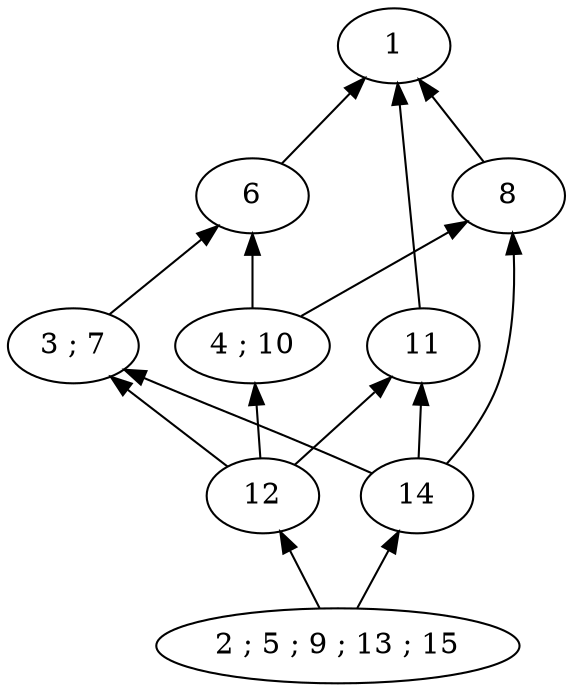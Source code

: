 strict digraph G {
	graph [bb="0,0,250,324"];
	node [label="\N"];
	1	 [height=0.5,
		label=1,
		pos="168,306",
		width=0.75];
	6	 [height=0.5,
		label=6,
		pos="103,234",
		width=0.75];
	1 -> 6	 [dir=back,
		pos="s,153.9,290.38 147.1,282.85 137.28,271.98 125.84,259.3 117.08,249.59"];
	8	 [height=0.5,
		label=8,
		pos="223,234",
		width=0.75];
	1 -> 8	 [dir=back,
		pos="s,180.48,289.66 186.77,281.43 194.63,271.14 203.55,259.47 210.57,250.27"];
	11	 [height=0.5,
		label=11,
		pos="179,162",
		width=0.75];
	1 -> 11	 [dir=back,
		pos="s,169.39,287.76 170.18,277.47 172.39,248.52 175.75,204.57 177.62,180.09"];
	2	 [height=0.5,
		label="2 ; 5 ; 9 ; 13 ; 15",
		pos="141,18",
		width=1.9679];
	3	 [height=0.5,
		label="3 ; 7",
		pos="27,162",
		width=0.75];
	12	 [height=0.5,
		label=12,
		pos="105,90",
		width=0.75];
	3 -> 12	 [dir=back,
		pos="s,43.162,147.08 50.551,140.26 63.033,128.74 78.033,114.89 89.126,104.65"];
	14	 [height=0.5,
		label=14,
		pos="178,90",
		width=0.75];
	3 -> 14	 [dir=back,
		pos="s,48.648,151.04 57.655,146.59 59.46,145.71 61.252,144.84 63,144 97.413,127.46 106.5,124.35 141,108 145.91,105.67 151.16,103.14 156.12,\
100.73"];
	4	 [height=0.5,
		label="4 ; 10",
		pos="103,162",
		width=0.86659];
	4 -> 12	 [dir=back,
		pos="s,103.5,143.83 103.79,133.57 104.02,125.11 104.28,116.06 104.49,108.41"];
	6 -> 3	 [dir=back,
		pos="s,87.253,219.08 79.761,211.98 67.755,200.61 53.422,187.03 42.727,176.9"];
	6 -> 4	 [dir=back,
		pos="s,103,215.83 103,205.57 103,197.11 103,188.06 103,180.41"];
	8 -> 4	 [dir=back,
		pos="s,202.91,221.95 194.26,216.76 172.92,203.95 144.25,186.75 124.78,175.07"];
	8 -> 14	 [dir=back,
		pos="s,224.04,215.84 224.12,205.62 223.96,187.5 222.1,163.78 215,144 209.93,129.88 200.25,115.97 192.07,105.8"];
	11 -> 12	 [dir=back,
		pos="s,163.67,147.08 156.37,139.98 144.68,128.61 130.73,115.03 120.31,104.9"];
	11 -> 14	 [dir=back,
		pos="s,178.75,143.83 178.61,133.57 178.49,125.11 178.36,116.06 178.26,108.41"];
	12 -> 2	 [dir=back,
		pos="s,113.71,72.571 118.26,63.474 122.83,54.335 127.84,44.32 131.99,36.021"];
	14 -> 2	 [dir=back,
		pos="s,169.23,72.937 164.51,63.755 159.76,54.514 154.54,44.345 150.22,35.945"];
}
